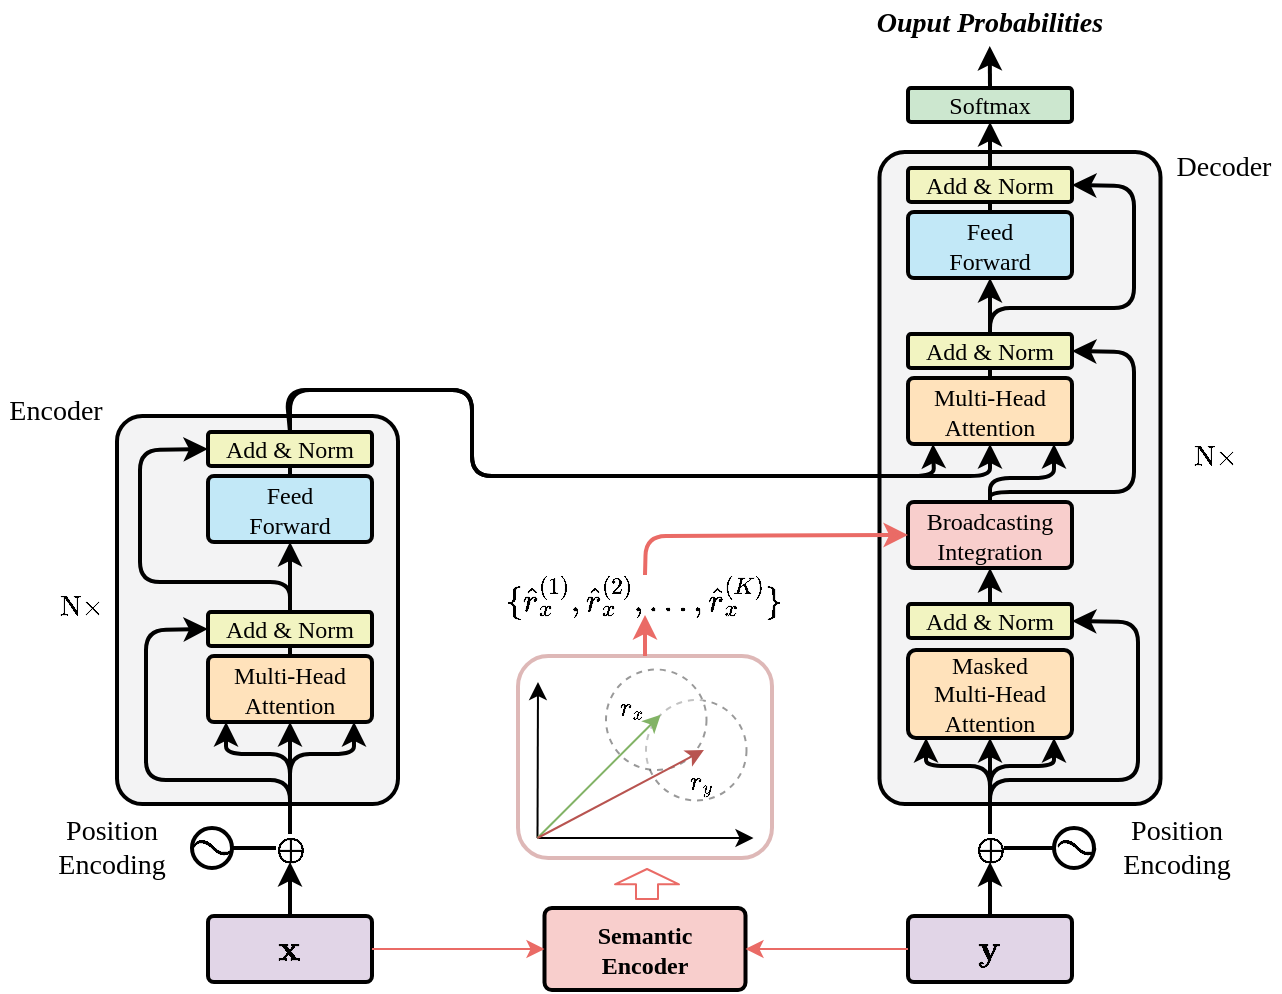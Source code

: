 <mxfile version="14.6.3" type="github">
  <diagram id="fsOf0FjV4G_plv9J03Zy" name="Page-1">
    <mxGraphModel dx="946" dy="-555" grid="0" gridSize="10" guides="1" tooltips="1" connect="1" arrows="1" fold="1" page="1" pageScale="1" pageWidth="827" pageHeight="1169" math="1" shadow="0">
      <root>
        <mxCell id="0" />
        <mxCell id="1" parent="0" />
        <mxCell id="ROoun5k54rdbkdzSo6Rq-1" value="" style="rounded=1;whiteSpace=wrap;html=1;strokeWidth=2;fontSize=11;opacity=40;fillColor=#FFFFFF;strokeColor=#AD4F4C;" vertex="1" parent="1">
          <mxGeometry x="303" y="1708" width="127" height="101" as="geometry" />
        </mxCell>
        <mxCell id="ROoun5k54rdbkdzSo6Rq-2" value="" style="ellipse;whiteSpace=wrap;html=1;aspect=fixed;strokeColor=#000000;strokeWidth=1;fillColor=#FFFFFF;fontSize=11;dashed=1;opacity=40;" vertex="1" parent="1">
          <mxGeometry x="367" y="1730" width="50.25" height="50.25" as="geometry" />
        </mxCell>
        <mxCell id="ROoun5k54rdbkdzSo6Rq-3" value="" style="ellipse;whiteSpace=wrap;html=1;aspect=fixed;strokeColor=#000000;strokeWidth=1;fillColor=#FFFFFF;fontSize=11;dashed=1;opacity=40;" vertex="1" parent="1">
          <mxGeometry x="347" y="1714.75" width="50.25" height="50.25" as="geometry" />
        </mxCell>
        <mxCell id="ROoun5k54rdbkdzSo6Rq-4" value="" style="rounded=1;whiteSpace=wrap;html=1;strokeWidth=2;fillColor=#F3F3F4;arcSize=9;" vertex="1" parent="1">
          <mxGeometry x="483.75" y="1456" width="140.5" height="326" as="geometry" />
        </mxCell>
        <mxCell id="ROoun5k54rdbkdzSo6Rq-5" value="" style="rounded=1;whiteSpace=wrap;html=1;strokeWidth=2;fillColor=#F3F3F4;arcSize=9;" vertex="1" parent="1">
          <mxGeometry x="102.5" y="1588" width="140.5" height="194" as="geometry" />
        </mxCell>
        <mxCell id="ROoun5k54rdbkdzSo6Rq-6" value="&lt;font face=&quot;Times New Roman&quot; style=&quot;font-size: 18px&quot;&gt;$$\mathbf{x}$$&lt;/font&gt;" style="rounded=1;whiteSpace=wrap;html=1;strokeWidth=2;arcSize=9;fillColor=#E1D5E7;" vertex="1" parent="1">
          <mxGeometry x="148" y="1838" width="82" height="33" as="geometry" />
        </mxCell>
        <mxCell id="ROoun5k54rdbkdzSo6Rq-7" value="&lt;font face=&quot;Times New Roman&quot;&gt;Multi-Head&lt;br&gt;Attention&lt;/font&gt;" style="rounded=1;whiteSpace=wrap;html=1;strokeWidth=2;arcSize=9;fillColor=#FFE2BB;" vertex="1" parent="1">
          <mxGeometry x="148" y="1708" width="82" height="33" as="geometry" />
        </mxCell>
        <mxCell id="ROoun5k54rdbkdzSo6Rq-8" value="&lt;font face=&quot;Times New Roman&quot;&gt;Feed&lt;br&gt;Forward&lt;br&gt;&lt;/font&gt;" style="rounded=1;whiteSpace=wrap;html=1;strokeWidth=2;arcSize=9;fillColor=#C2E8F7;" vertex="1" parent="1">
          <mxGeometry x="148" y="1618" width="82" height="33" as="geometry" />
        </mxCell>
        <mxCell id="ROoun5k54rdbkdzSo6Rq-9" value="&lt;font style=&quot;font-size: 14px&quot;&gt;$$\boldsymbol{\oplus}$$&lt;/font&gt;" style="text;html=1;strokeColor=none;fillColor=none;align=center;verticalAlign=middle;whiteSpace=wrap;rounded=0;" vertex="1" parent="1">
          <mxGeometry x="182" y="1797" width="14" height="14" as="geometry" />
        </mxCell>
        <mxCell id="ROoun5k54rdbkdzSo6Rq-10" value="" style="endArrow=classic;html=1;exitX=0.5;exitY=0;exitDx=0;exitDy=0;entryX=0.5;entryY=1;entryDx=0;entryDy=0;strokeWidth=2;" edge="1" parent="1" source="ROoun5k54rdbkdzSo6Rq-6" target="ROoun5k54rdbkdzSo6Rq-9">
          <mxGeometry width="50" height="50" relative="1" as="geometry">
            <mxPoint x="408" y="1760" as="sourcePoint" />
            <mxPoint x="458" y="1710" as="targetPoint" />
          </mxGeometry>
        </mxCell>
        <mxCell id="ROoun5k54rdbkdzSo6Rq-11" value="" style="ellipse;whiteSpace=wrap;html=1;aspect=fixed;strokeWidth=2;fillColor=none;" vertex="1" parent="1">
          <mxGeometry x="140" y="1794" width="20" height="20" as="geometry" />
        </mxCell>
        <mxCell id="ROoun5k54rdbkdzSo6Rq-12" value="&lt;font style=&quot;font-size: 24px&quot;&gt;$$\wr$$&lt;/font&gt;" style="text;html=1;strokeColor=none;align=center;verticalAlign=middle;whiteSpace=wrap;rounded=0;rotation=105;" vertex="1" parent="1">
          <mxGeometry x="131" y="1794" width="40" height="20" as="geometry" />
        </mxCell>
        <mxCell id="ROoun5k54rdbkdzSo6Rq-13" value="" style="endArrow=none;html=1;exitX=1;exitY=0.5;exitDx=0;exitDy=0;entryX=0;entryY=0.5;entryDx=0;entryDy=0;strokeWidth=2;" edge="1" parent="1" source="ROoun5k54rdbkdzSo6Rq-11" target="ROoun5k54rdbkdzSo6Rq-9">
          <mxGeometry width="50" height="50" relative="1" as="geometry">
            <mxPoint x="441" y="1854" as="sourcePoint" />
            <mxPoint x="183" y="1804" as="targetPoint" />
          </mxGeometry>
        </mxCell>
        <mxCell id="ROoun5k54rdbkdzSo6Rq-14" value="&lt;font style=&quot;font-size: 14px&quot; face=&quot;Times New Roman&quot;&gt;Position Encoding&lt;/font&gt;" style="text;html=1;strokeColor=none;fillColor=none;align=center;verticalAlign=middle;whiteSpace=wrap;rounded=0;" vertex="1" parent="1">
          <mxGeometry x="69" y="1794" width="62" height="20" as="geometry" />
        </mxCell>
        <mxCell id="ROoun5k54rdbkdzSo6Rq-17" value="" style="endArrow=classic;html=1;strokeWidth=2;exitX=0.5;exitY=0;exitDx=0;exitDy=0;entryX=0.5;entryY=1;entryDx=0;entryDy=0;" edge="1" parent="1" source="ROoun5k54rdbkdzSo6Rq-9" target="ROoun5k54rdbkdzSo6Rq-7">
          <mxGeometry width="50" height="50" relative="1" as="geometry">
            <mxPoint x="396" y="1829" as="sourcePoint" />
            <mxPoint x="446" y="1779" as="targetPoint" />
          </mxGeometry>
        </mxCell>
        <mxCell id="ROoun5k54rdbkdzSo6Rq-18" value="" style="endArrow=classic;html=1;strokeWidth=2;exitX=0.5;exitY=0;exitDx=0;exitDy=0;entryX=0.89;entryY=1;entryDx=0;entryDy=0;entryPerimeter=0;" edge="1" parent="1" source="ROoun5k54rdbkdzSo6Rq-9" target="ROoun5k54rdbkdzSo6Rq-7">
          <mxGeometry width="50" height="50" relative="1" as="geometry">
            <mxPoint x="361" y="1834" as="sourcePoint" />
            <mxPoint x="411" y="1784" as="targetPoint" />
            <Array as="points">
              <mxPoint x="189" y="1757" />
              <mxPoint x="221" y="1757" />
            </Array>
          </mxGeometry>
        </mxCell>
        <mxCell id="ROoun5k54rdbkdzSo6Rq-19" value="" style="endArrow=classic;html=1;strokeWidth=2;exitX=0.5;exitY=0;exitDx=0;exitDy=0;entryX=0.11;entryY=1;entryDx=0;entryDy=0;entryPerimeter=0;" edge="1" parent="1" source="ROoun5k54rdbkdzSo6Rq-9" target="ROoun5k54rdbkdzSo6Rq-7">
          <mxGeometry width="50" height="50" relative="1" as="geometry">
            <mxPoint x="199" y="1797" as="sourcePoint" />
            <mxPoint x="199" y="1751" as="targetPoint" />
            <Array as="points">
              <mxPoint x="189" y="1757" />
              <mxPoint x="157" y="1757" />
            </Array>
          </mxGeometry>
        </mxCell>
        <mxCell id="ROoun5k54rdbkdzSo6Rq-20" value="" style="endArrow=classic;html=1;strokeWidth=2;exitX=0.5;exitY=0;exitDx=0;exitDy=0;entryX=0;entryY=0.5;entryDx=0;entryDy=0;" edge="1" parent="1" source="ROoun5k54rdbkdzSo6Rq-9" target="ROoun5k54rdbkdzSo6Rq-22">
          <mxGeometry width="50" height="50" relative="1" as="geometry">
            <mxPoint x="204" y="1790" as="sourcePoint" />
            <mxPoint x="411" y="1784" as="targetPoint" />
            <Array as="points">
              <mxPoint x="189" y="1770" />
              <mxPoint x="117" y="1770" />
              <mxPoint x="117" y="1751" />
              <mxPoint x="117" y="1695" />
            </Array>
          </mxGeometry>
        </mxCell>
        <mxCell id="ROoun5k54rdbkdzSo6Rq-21" value="" style="endArrow=classic;html=1;strokeWidth=2;exitX=0.5;exitY=0;exitDx=0;exitDy=0;entryX=0.5;entryY=1;entryDx=0;entryDy=0;" edge="1" parent="1" source="ROoun5k54rdbkdzSo6Rq-7" target="ROoun5k54rdbkdzSo6Rq-8">
          <mxGeometry width="50" height="50" relative="1" as="geometry">
            <mxPoint x="361" y="1834" as="sourcePoint" />
            <mxPoint x="411" y="1784" as="targetPoint" />
          </mxGeometry>
        </mxCell>
        <mxCell id="ROoun5k54rdbkdzSo6Rq-22" value="&lt;font face=&quot;Times New Roman&quot;&gt;Add &amp;amp; Norm&lt;/font&gt;" style="rounded=1;whiteSpace=wrap;html=1;strokeWidth=2;arcSize=9;fillColor=#F2F4C1;" vertex="1" parent="1">
          <mxGeometry x="148" y="1686" width="82" height="17" as="geometry" />
        </mxCell>
        <mxCell id="ROoun5k54rdbkdzSo6Rq-23" value="" style="endArrow=classic;html=1;strokeWidth=2;exitX=0.5;exitY=0;exitDx=0;exitDy=0;entryX=0;entryY=0.5;entryDx=0;entryDy=0;" edge="1" parent="1" source="ROoun5k54rdbkdzSo6Rq-22" target="ROoun5k54rdbkdzSo6Rq-42">
          <mxGeometry width="50" height="50" relative="1" as="geometry">
            <mxPoint x="361" y="1834" as="sourcePoint" />
            <mxPoint x="411" y="1784" as="targetPoint" />
            <Array as="points">
              <mxPoint x="189" y="1671" />
              <mxPoint x="114" y="1671" />
              <mxPoint x="114" y="1605" />
            </Array>
          </mxGeometry>
        </mxCell>
        <mxCell id="ROoun5k54rdbkdzSo6Rq-24" value="&lt;span style=&quot;font-family: &amp;#34;times new roman&amp;#34; ; font-size: 18px&quot;&gt;$$\mathbf{y}$$&lt;/span&gt;" style="rounded=1;whiteSpace=wrap;html=1;strokeWidth=2;arcSize=9;fillColor=#E1D5E7;" vertex="1" parent="1">
          <mxGeometry x="498" y="1838" width="82" height="33" as="geometry" />
        </mxCell>
        <mxCell id="ROoun5k54rdbkdzSo6Rq-25" value="&lt;font face=&quot;Times New Roman&quot;&gt;Masked &lt;br&gt;Multi-Head&lt;br&gt;Attention&lt;/font&gt;" style="rounded=1;whiteSpace=wrap;html=1;strokeWidth=2;arcSize=9;fillColor=#FFE2BB;" vertex="1" parent="1">
          <mxGeometry x="498" y="1705" width="82" height="44" as="geometry" />
        </mxCell>
        <mxCell id="ROoun5k54rdbkdzSo6Rq-26" value="&lt;span style=&quot;font-family: &amp;#34;times new roman&amp;#34;&quot;&gt;Multi-Head&lt;/span&gt;&lt;br style=&quot;font-family: &amp;#34;times new roman&amp;#34;&quot;&gt;&lt;span style=&quot;font-family: &amp;#34;times new roman&amp;#34;&quot;&gt;Attention&lt;/span&gt;&lt;font face=&quot;Times New Roman&quot;&gt;&lt;br&gt;&lt;/font&gt;" style="rounded=1;whiteSpace=wrap;html=1;strokeWidth=2;arcSize=9;fillColor=#FFE2BB;" vertex="1" parent="1">
          <mxGeometry x="498" y="1569" width="82" height="33" as="geometry" />
        </mxCell>
        <mxCell id="ROoun5k54rdbkdzSo6Rq-27" value="&lt;font style=&quot;font-size: 14px&quot;&gt;$$\boldsymbol{\oplus}$$&lt;/font&gt;" style="text;html=1;strokeColor=none;fillColor=none;align=center;verticalAlign=middle;whiteSpace=wrap;rounded=0;" vertex="1" parent="1">
          <mxGeometry x="532" y="1797" width="14" height="14" as="geometry" />
        </mxCell>
        <mxCell id="ROoun5k54rdbkdzSo6Rq-28" value="" style="endArrow=classic;html=1;exitX=0.5;exitY=0;exitDx=0;exitDy=0;entryX=0.5;entryY=1;entryDx=0;entryDy=0;strokeWidth=2;" edge="1" parent="1" source="ROoun5k54rdbkdzSo6Rq-24" target="ROoun5k54rdbkdzSo6Rq-27">
          <mxGeometry width="50" height="50" relative="1" as="geometry">
            <mxPoint x="758" y="1760" as="sourcePoint" />
            <mxPoint x="808" y="1710" as="targetPoint" />
          </mxGeometry>
        </mxCell>
        <mxCell id="ROoun5k54rdbkdzSo6Rq-29" value="" style="ellipse;whiteSpace=wrap;html=1;aspect=fixed;strokeWidth=2;fillColor=none;" vertex="1" parent="1">
          <mxGeometry x="571" y="1794" width="20" height="20" as="geometry" />
        </mxCell>
        <mxCell id="ROoun5k54rdbkdzSo6Rq-30" value="&lt;font style=&quot;font-size: 24px&quot;&gt;$$\wr$$&lt;/font&gt;" style="text;html=1;strokeColor=none;align=center;verticalAlign=middle;whiteSpace=wrap;rounded=0;rotation=105;" vertex="1" parent="1">
          <mxGeometry x="563" y="1794" width="40" height="20" as="geometry" />
        </mxCell>
        <mxCell id="ROoun5k54rdbkdzSo6Rq-31" value="&lt;font style=&quot;font-size: 14px&quot; face=&quot;Times New Roman&quot;&gt;Position Encoding&lt;/font&gt;" style="text;html=1;strokeColor=none;fillColor=none;align=center;verticalAlign=middle;whiteSpace=wrap;rounded=0;" vertex="1" parent="1">
          <mxGeometry x="602" y="1794" width="61" height="20" as="geometry" />
        </mxCell>
        <mxCell id="ROoun5k54rdbkdzSo6Rq-34" value="" style="endArrow=classic;html=1;strokeWidth=2;exitX=0.5;exitY=0;exitDx=0;exitDy=0;entryX=0.5;entryY=1;entryDx=0;entryDy=0;" edge="1" parent="1" source="ROoun5k54rdbkdzSo6Rq-27" target="ROoun5k54rdbkdzSo6Rq-25">
          <mxGeometry width="50" height="50" relative="1" as="geometry">
            <mxPoint x="746" y="1829" as="sourcePoint" />
            <mxPoint x="796" y="1779" as="targetPoint" />
          </mxGeometry>
        </mxCell>
        <mxCell id="ROoun5k54rdbkdzSo6Rq-35" value="" style="endArrow=classic;html=1;strokeWidth=2;exitX=0.5;exitY=0;exitDx=0;exitDy=0;entryX=0.89;entryY=1;entryDx=0;entryDy=0;entryPerimeter=0;" edge="1" parent="1" source="ROoun5k54rdbkdzSo6Rq-27" target="ROoun5k54rdbkdzSo6Rq-25">
          <mxGeometry width="50" height="50" relative="1" as="geometry">
            <mxPoint x="711" y="1834" as="sourcePoint" />
            <mxPoint x="761" y="1784" as="targetPoint" />
            <Array as="points">
              <mxPoint x="539" y="1763" />
              <mxPoint x="571" y="1763" />
            </Array>
          </mxGeometry>
        </mxCell>
        <mxCell id="ROoun5k54rdbkdzSo6Rq-36" value="" style="endArrow=classic;html=1;strokeWidth=2;exitX=0.5;exitY=0;exitDx=0;exitDy=0;entryX=0.11;entryY=1;entryDx=0;entryDy=0;entryPerimeter=0;" edge="1" parent="1" source="ROoun5k54rdbkdzSo6Rq-27" target="ROoun5k54rdbkdzSo6Rq-25">
          <mxGeometry width="50" height="50" relative="1" as="geometry">
            <mxPoint x="549" y="1797" as="sourcePoint" />
            <mxPoint x="549" y="1751" as="targetPoint" />
            <Array as="points">
              <mxPoint x="539" y="1763" />
              <mxPoint x="507" y="1763" />
            </Array>
          </mxGeometry>
        </mxCell>
        <mxCell id="ROoun5k54rdbkdzSo6Rq-37" value="" style="endArrow=classic;html=1;strokeWidth=2;exitX=0.5;exitY=0;exitDx=0;exitDy=0;entryX=0.89;entryY=1;entryDx=0;entryDy=0;entryPerimeter=0;" edge="1" parent="1" source="ROoun5k54rdbkdzSo6Rq-59" target="ROoun5k54rdbkdzSo6Rq-26">
          <mxGeometry width="50" height="50" relative="1" as="geometry">
            <mxPoint x="539" y="1654" as="sourcePoint" />
            <mxPoint x="569" y="1599" as="targetPoint" />
            <Array as="points">
              <mxPoint x="539" y="1619" />
              <mxPoint x="571" y="1619" />
            </Array>
          </mxGeometry>
        </mxCell>
        <mxCell id="ROoun5k54rdbkdzSo6Rq-38" value="" style="endArrow=none;html=1;strokeWidth=2;exitX=1;exitY=0.5;exitDx=0;exitDy=0;entryX=0;entryY=0.5;entryDx=0;entryDy=0;" edge="1" parent="1" source="ROoun5k54rdbkdzSo6Rq-27" target="ROoun5k54rdbkdzSo6Rq-29">
          <mxGeometry width="50" height="50" relative="1" as="geometry">
            <mxPoint x="541" y="1834" as="sourcePoint" />
            <mxPoint x="591" y="1784" as="targetPoint" />
          </mxGeometry>
        </mxCell>
        <mxCell id="ROoun5k54rdbkdzSo6Rq-39" value="&lt;font face=&quot;Times New Roman&quot;&gt;Feed&lt;br&gt;Forward&lt;br&gt;&lt;/font&gt;" style="rounded=1;whiteSpace=wrap;html=1;strokeWidth=2;arcSize=9;fillColor=#C2E8F7;" vertex="1" parent="1">
          <mxGeometry x="498" y="1486" width="82" height="33" as="geometry" />
        </mxCell>
        <mxCell id="ROoun5k54rdbkdzSo6Rq-40" value="" style="endArrow=classic;html=1;strokeWidth=2;entryX=0.5;entryY=1;entryDx=0;entryDy=0;exitX=0.5;exitY=0;exitDx=0;exitDy=0;" edge="1" parent="1" source="ROoun5k54rdbkdzSo6Rq-26" target="ROoun5k54rdbkdzSo6Rq-39">
          <mxGeometry width="50" height="50" relative="1" as="geometry">
            <mxPoint x="549" y="1567" as="sourcePoint" />
            <mxPoint x="549" y="1612" as="targetPoint" />
          </mxGeometry>
        </mxCell>
        <mxCell id="ROoun5k54rdbkdzSo6Rq-41" value="" style="endArrow=classic;html=1;strokeWidth=2;exitX=0.5;exitY=0;exitDx=0;exitDy=0;entryX=0.5;entryY=1;entryDx=0;entryDy=0;" edge="1" parent="1" source="ROoun5k54rdbkdzSo6Rq-8" target="ROoun5k54rdbkdzSo6Rq-26">
          <mxGeometry width="50" height="50" relative="1" as="geometry">
            <mxPoint x="466" y="1750" as="sourcePoint" />
            <mxPoint x="516" y="1700" as="targetPoint" />
            <Array as="points">
              <mxPoint x="189" y="1575" />
              <mxPoint x="280" y="1575" />
              <mxPoint x="280" y="1618" />
              <mxPoint x="539" y="1618" />
            </Array>
          </mxGeometry>
        </mxCell>
        <mxCell id="ROoun5k54rdbkdzSo6Rq-42" value="&lt;font face=&quot;Times New Roman&quot;&gt;Add &amp;amp; Norm&lt;/font&gt;" style="rounded=1;whiteSpace=wrap;html=1;strokeWidth=2;arcSize=9;fillColor=#F2F4C1;" vertex="1" parent="1">
          <mxGeometry x="148" y="1596" width="82" height="17" as="geometry" />
        </mxCell>
        <mxCell id="ROoun5k54rdbkdzSo6Rq-43" value="" style="endArrow=classic;html=1;strokeWidth=2;exitX=0.5;exitY=0;exitDx=0;exitDy=0;entryX=1;entryY=0.5;entryDx=0;entryDy=0;" edge="1" parent="1" source="ROoun5k54rdbkdzSo6Rq-27" target="ROoun5k54rdbkdzSo6Rq-45">
          <mxGeometry width="50" height="50" relative="1" as="geometry">
            <mxPoint x="567" y="1750" as="sourcePoint" />
            <mxPoint x="617" y="1700" as="targetPoint" />
            <Array as="points">
              <mxPoint x="539" y="1770" />
              <mxPoint x="613" y="1770" />
              <mxPoint x="613" y="1725" />
              <mxPoint x="613" y="1691" />
            </Array>
          </mxGeometry>
        </mxCell>
        <mxCell id="ROoun5k54rdbkdzSo6Rq-44" value="" style="endArrow=classic;html=1;strokeWidth=2;exitX=0.5;exitY=0;exitDx=0;exitDy=0;entryX=1;entryY=0.5;entryDx=0;entryDy=0;" edge="1" parent="1" source="ROoun5k54rdbkdzSo6Rq-59" target="ROoun5k54rdbkdzSo6Rq-54">
          <mxGeometry width="50" height="50" relative="1" as="geometry">
            <mxPoint x="539" y="1654" as="sourcePoint" />
            <mxPoint x="617" y="1657" as="targetPoint" />
            <Array as="points">
              <mxPoint x="539" y="1626" />
              <mxPoint x="611" y="1626" />
              <mxPoint x="611" y="1591" />
              <mxPoint x="611" y="1556" />
            </Array>
          </mxGeometry>
        </mxCell>
        <mxCell id="ROoun5k54rdbkdzSo6Rq-45" value="&lt;font face=&quot;Times New Roman&quot;&gt;Add &amp;amp; Norm&lt;/font&gt;" style="rounded=1;whiteSpace=wrap;html=1;strokeWidth=2;arcSize=9;fillColor=#F2F4C1;" vertex="1" parent="1">
          <mxGeometry x="498" y="1682" width="82" height="17" as="geometry" />
        </mxCell>
        <mxCell id="ROoun5k54rdbkdzSo6Rq-46" value="" style="endArrow=classic;html=1;strokeWidth=2;exitX=0.5;exitY=0;exitDx=0;exitDy=0;entryX=1;entryY=0.5;entryDx=0;entryDy=0;" edge="1" parent="1" source="ROoun5k54rdbkdzSo6Rq-26" target="ROoun5k54rdbkdzSo6Rq-51">
          <mxGeometry width="50" height="50" relative="1" as="geometry">
            <mxPoint x="567" y="1707" as="sourcePoint" />
            <mxPoint x="580" y="1468" as="targetPoint" />
            <Array as="points">
              <mxPoint x="539" y="1534" />
              <mxPoint x="611" y="1534" />
              <mxPoint x="611" y="1473" />
            </Array>
          </mxGeometry>
        </mxCell>
        <mxCell id="ROoun5k54rdbkdzSo6Rq-48" value="&lt;font face=&quot;Times New Roman&quot;&gt;Softmax&lt;/font&gt;" style="rounded=1;whiteSpace=wrap;html=1;strokeWidth=2;arcSize=9;fillColor=#CCE7CF;" vertex="1" parent="1">
          <mxGeometry x="498" y="1424" width="82" height="17" as="geometry" />
        </mxCell>
        <mxCell id="ROoun5k54rdbkdzSo6Rq-49" value="&lt;font style=&quot;font-size: 14px&quot; face=&quot;Times New Roman&quot;&gt;&lt;i&gt;&lt;b&gt;Ouput Probabilities&lt;/b&gt;&lt;/i&gt;&lt;/font&gt;" style="text;html=1;strokeColor=none;fillColor=none;align=center;verticalAlign=middle;whiteSpace=wrap;rounded=0;" vertex="1" parent="1">
          <mxGeometry x="475.74" y="1380" width="126.26" height="23" as="geometry" />
        </mxCell>
        <mxCell id="ROoun5k54rdbkdzSo6Rq-50" value="" style="endArrow=classic;html=1;strokeWidth=2;entryX=0.5;entryY=1;entryDx=0;entryDy=0;exitX=0.5;exitY=0;exitDx=0;exitDy=0;" edge="1" parent="1" source="ROoun5k54rdbkdzSo6Rq-39" target="ROoun5k54rdbkdzSo6Rq-48">
          <mxGeometry width="50" height="50" relative="1" as="geometry">
            <mxPoint x="567" y="1651" as="sourcePoint" />
            <mxPoint x="539" y="1436" as="targetPoint" />
          </mxGeometry>
        </mxCell>
        <mxCell id="ROoun5k54rdbkdzSo6Rq-51" value="&lt;font face=&quot;Times New Roman&quot;&gt;Add &amp;amp; Norm&lt;/font&gt;" style="rounded=1;whiteSpace=wrap;html=1;strokeWidth=2;arcSize=9;fillColor=#F2F4C1;" vertex="1" parent="1">
          <mxGeometry x="498" y="1464" width="82" height="17" as="geometry" />
        </mxCell>
        <mxCell id="ROoun5k54rdbkdzSo6Rq-53" value="" style="endArrow=classic;html=1;strokeWidth=2;entryX=0.5;entryY=1;entryDx=0;entryDy=0;exitX=0.5;exitY=0;exitDx=0;exitDy=0;" edge="1" parent="1" source="ROoun5k54rdbkdzSo6Rq-48" target="ROoun5k54rdbkdzSo6Rq-49">
          <mxGeometry width="50" height="50" relative="1" as="geometry">
            <mxPoint x="539" y="1382" as="sourcePoint" />
            <mxPoint x="617" y="1557" as="targetPoint" />
          </mxGeometry>
        </mxCell>
        <mxCell id="ROoun5k54rdbkdzSo6Rq-54" value="&lt;font face=&quot;Times New Roman&quot;&gt;Add &amp;amp; Norm&lt;/font&gt;" style="rounded=1;whiteSpace=wrap;html=1;strokeWidth=2;arcSize=9;fillColor=#F2F4C1;" vertex="1" parent="1">
          <mxGeometry x="498" y="1547" width="82" height="17" as="geometry" />
        </mxCell>
        <mxCell id="ROoun5k54rdbkdzSo6Rq-55" value="$${\rm N}\times$$" style="text;html=1;strokeColor=none;fillColor=none;align=center;verticalAlign=middle;whiteSpace=wrap;rounded=0;" vertex="1" parent="1">
          <mxGeometry x="65" y="1672.5" width="40" height="20" as="geometry" />
        </mxCell>
        <mxCell id="ROoun5k54rdbkdzSo6Rq-56" value="$${\rm N}\times$$" style="text;html=1;strokeColor=none;fillColor=none;align=center;verticalAlign=middle;whiteSpace=wrap;rounded=0;" vertex="1" parent="1">
          <mxGeometry x="632" y="1598" width="40" height="20" as="geometry" />
        </mxCell>
        <mxCell id="ROoun5k54rdbkdzSo6Rq-57" value="&lt;font style=&quot;font-size: 14px&quot; face=&quot;Times New Roman&quot;&gt;Encoder&lt;/font&gt;" style="text;html=1;strokeColor=none;fillColor=none;align=center;verticalAlign=middle;whiteSpace=wrap;rounded=0;" vertex="1" parent="1">
          <mxGeometry x="44" y="1576" width="56" height="20" as="geometry" />
        </mxCell>
        <mxCell id="ROoun5k54rdbkdzSo6Rq-58" value="&lt;font style=&quot;font-size: 14px&quot; face=&quot;Times New Roman&quot;&gt;Decoder&lt;/font&gt;" style="text;html=1;strokeColor=none;fillColor=none;align=center;verticalAlign=middle;whiteSpace=wrap;rounded=0;" vertex="1" parent="1">
          <mxGeometry x="628" y="1454" width="56" height="20" as="geometry" />
        </mxCell>
        <mxCell id="ROoun5k54rdbkdzSo6Rq-59" value="&lt;font face=&quot;times new roman&quot;&gt;Broadcasting&lt;/font&gt;&lt;br style=&quot;font-family: &amp;#34;times new roman&amp;#34;&quot;&gt;&lt;font face=&quot;times new roman&quot;&gt;Integration&lt;/font&gt;" style="rounded=1;whiteSpace=wrap;html=1;strokeWidth=2;arcSize=9;fillColor=#F8CECC;" vertex="1" parent="1">
          <mxGeometry x="498" y="1631" width="82" height="33" as="geometry" />
        </mxCell>
        <mxCell id="ROoun5k54rdbkdzSo6Rq-60" value="" style="endArrow=classic;html=1;strokeWidth=2;entryX=0.5;entryY=1;entryDx=0;entryDy=0;exitX=0.5;exitY=0;exitDx=0;exitDy=0;" edge="1" parent="1" source="ROoun5k54rdbkdzSo6Rq-45" target="ROoun5k54rdbkdzSo6Rq-59">
          <mxGeometry width="50" height="50" relative="1" as="geometry">
            <mxPoint x="549" y="1391" as="sourcePoint" />
            <mxPoint x="549.01" y="1370" as="targetPoint" />
          </mxGeometry>
        </mxCell>
        <mxCell id="ROoun5k54rdbkdzSo6Rq-61" value="&lt;font style=&quot;font-size: 12px&quot;&gt;&lt;b&gt;&lt;font face=&quot;Times New Roman&quot;&gt;Semantic&lt;/font&gt;&lt;br style=&quot;font-family: &amp;#34;times new roman&amp;#34;&quot;&gt;&lt;font face=&quot;Times New Roman&quot;&gt;Encoder&lt;/font&gt;&lt;/b&gt;&lt;/font&gt;" style="rounded=1;whiteSpace=wrap;html=1;strokeWidth=2;arcSize=9;fillColor=#F8CECC;" vertex="1" parent="1">
          <mxGeometry x="316.25" y="1834" width="100.5" height="41" as="geometry" />
        </mxCell>
        <mxCell id="ROoun5k54rdbkdzSo6Rq-62" value="" style="endArrow=classic;html=1;strokeWidth=2;entryX=0.25;entryY=1;entryDx=0;entryDy=0;exitX=0.5;exitY=0;exitDx=0;exitDy=0;" edge="1" parent="1" source="ROoun5k54rdbkdzSo6Rq-42">
          <mxGeometry width="50" height="50" relative="1" as="geometry">
            <mxPoint x="187.0" y="1596" as="sourcePoint" />
            <mxPoint x="510.5" y="1602" as="targetPoint" />
            <Array as="points">
              <mxPoint x="187" y="1575" />
              <mxPoint x="280" y="1575" />
              <mxPoint x="280" y="1618" />
              <mxPoint x="511" y="1618" />
            </Array>
          </mxGeometry>
        </mxCell>
        <mxCell id="ROoun5k54rdbkdzSo6Rq-63" value="" style="endArrow=classic;html=1;fontSize=11;" edge="1" parent="1">
          <mxGeometry width="50" height="50" relative="1" as="geometry">
            <mxPoint x="312.75" y="1799" as="sourcePoint" />
            <mxPoint x="420.75" y="1799" as="targetPoint" />
          </mxGeometry>
        </mxCell>
        <mxCell id="ROoun5k54rdbkdzSo6Rq-64" value="" style="endArrow=classic;html=1;fontSize=11;" edge="1" parent="1">
          <mxGeometry width="50" height="50" relative="1" as="geometry">
            <mxPoint x="312.75" y="1799" as="sourcePoint" />
            <mxPoint x="313" y="1721" as="targetPoint" />
          </mxGeometry>
        </mxCell>
        <mxCell id="ROoun5k54rdbkdzSo6Rq-65" value="" style="endArrow=classic;html=1;fontSize=11;fillColor=#d5e8d4;strokeColor=#82b366;entryX=0;entryY=0;entryDx=0;entryDy=0;" edge="1" parent="1" target="ROoun5k54rdbkdzSo6Rq-2">
          <mxGeometry width="50" height="50" relative="1" as="geometry">
            <mxPoint x="312.75" y="1799" as="sourcePoint" />
            <mxPoint x="367" y="1758" as="targetPoint" />
          </mxGeometry>
        </mxCell>
        <mxCell id="ROoun5k54rdbkdzSo6Rq-66" value="" style="endArrow=classic;html=1;fontSize=11;fillColor=#f8cecc;strokeColor=#B85450;" edge="1" parent="1">
          <mxGeometry width="50" height="50" relative="1" as="geometry">
            <mxPoint x="312.75" y="1799" as="sourcePoint" />
            <mxPoint x="396" y="1755" as="targetPoint" />
          </mxGeometry>
        </mxCell>
        <mxCell id="ROoun5k54rdbkdzSo6Rq-69" value="$$r_x$$" style="text;html=1;strokeColor=none;fillColor=none;align=center;verticalAlign=middle;whiteSpace=wrap;rounded=0;dashed=1;fontSize=11;opacity=40;" vertex="1" parent="1">
          <mxGeometry x="339.76" y="1724" width="40" height="20" as="geometry" />
        </mxCell>
        <mxCell id="ROoun5k54rdbkdzSo6Rq-70" value="$$r_y$$" style="text;html=1;strokeColor=none;fillColor=none;align=center;verticalAlign=middle;whiteSpace=wrap;rounded=0;dashed=1;fontSize=11;opacity=40;" vertex="1" parent="1">
          <mxGeometry x="375" y="1760.5" width="40" height="20" as="geometry" />
        </mxCell>
        <mxCell id="ROoun5k54rdbkdzSo6Rq-71" value="&lt;font style=&quot;font-size: 14px&quot;&gt;$$\{\hat{r}_x^{(1)},\hat{r}_x^{(2)}&lt;br&gt;,...,\hat{r}_x^{(K)}&lt;br&gt;\}$$&lt;/font&gt;" style="text;html=1;strokeColor=none;fillColor=none;align=center;verticalAlign=middle;whiteSpace=wrap;rounded=0;fontSize=11;opacity=40;" vertex="1" parent="1">
          <mxGeometry x="305.25" y="1667.5" width="122.5" height="20" as="geometry" />
        </mxCell>
        <mxCell id="ROoun5k54rdbkdzSo6Rq-72" value="" style="endArrow=classic;html=1;strokeColor=#EA6B66;strokeWidth=1;fontSize=11;exitX=1;exitY=0.5;exitDx=0;exitDy=0;entryX=0;entryY=0.5;entryDx=0;entryDy=0;" edge="1" parent="1" source="ROoun5k54rdbkdzSo6Rq-6" target="ROoun5k54rdbkdzSo6Rq-61">
          <mxGeometry width="50" height="50" relative="1" as="geometry">
            <mxPoint x="433" y="1894" as="sourcePoint" />
            <mxPoint x="483" y="1844" as="targetPoint" />
          </mxGeometry>
        </mxCell>
        <mxCell id="ROoun5k54rdbkdzSo6Rq-73" value="" style="endArrow=classic;html=1;strokeColor=#EA6B66;strokeWidth=1;fontSize=11;exitX=0;exitY=0.5;exitDx=0;exitDy=0;entryX=1;entryY=0.5;entryDx=0;entryDy=0;" edge="1" parent="1" source="ROoun5k54rdbkdzSo6Rq-24" target="ROoun5k54rdbkdzSo6Rq-61">
          <mxGeometry width="50" height="50" relative="1" as="geometry">
            <mxPoint x="240" y="1864.5" as="sourcePoint" />
            <mxPoint x="462" y="1865" as="targetPoint" />
          </mxGeometry>
        </mxCell>
        <mxCell id="ROoun5k54rdbkdzSo6Rq-74" value="" style="shape=flexArrow;endArrow=classic;html=1;strokeColor=#EA6B66;strokeWidth=1;fontSize=11;width=11;endWidth=20;endSize=2.229;" edge="1" parent="1">
          <mxGeometry width="50" height="50" relative="1" as="geometry">
            <mxPoint x="367.5" y="1830" as="sourcePoint" />
            <mxPoint x="367.5" y="1814" as="targetPoint" />
          </mxGeometry>
        </mxCell>
        <mxCell id="ROoun5k54rdbkdzSo6Rq-76" value="" style="endArrow=classic;html=1;strokeWidth=2;fontSize=11;exitX=0.5;exitY=0;exitDx=0;exitDy=0;entryX=0.5;entryY=1;entryDx=0;entryDy=0;strokeColor=#EA6B66;" edge="1" parent="1" source="ROoun5k54rdbkdzSo6Rq-1" target="ROoun5k54rdbkdzSo6Rq-71">
          <mxGeometry width="50" height="50" relative="1" as="geometry">
            <mxPoint x="366.5" y="1703" as="sourcePoint" />
            <mxPoint x="366.5" y="1686" as="targetPoint" />
          </mxGeometry>
        </mxCell>
        <mxCell id="ROoun5k54rdbkdzSo6Rq-80" value="" style="endArrow=classic;html=1;strokeWidth=2;fontSize=11;exitX=0.5;exitY=0;exitDx=0;exitDy=0;entryX=0;entryY=0.5;entryDx=0;entryDy=0;strokeColor=#EA6B66;" edge="1" parent="1" source="ROoun5k54rdbkdzSo6Rq-71" target="ROoun5k54rdbkdzSo6Rq-59">
          <mxGeometry width="50" height="50" relative="1" as="geometry">
            <mxPoint x="376.5" y="1718" as="sourcePoint" />
            <mxPoint x="376.5" y="1702.5" as="targetPoint" />
            <Array as="points">
              <mxPoint x="367" y="1648" />
            </Array>
          </mxGeometry>
        </mxCell>
      </root>
    </mxGraphModel>
  </diagram>
</mxfile>
